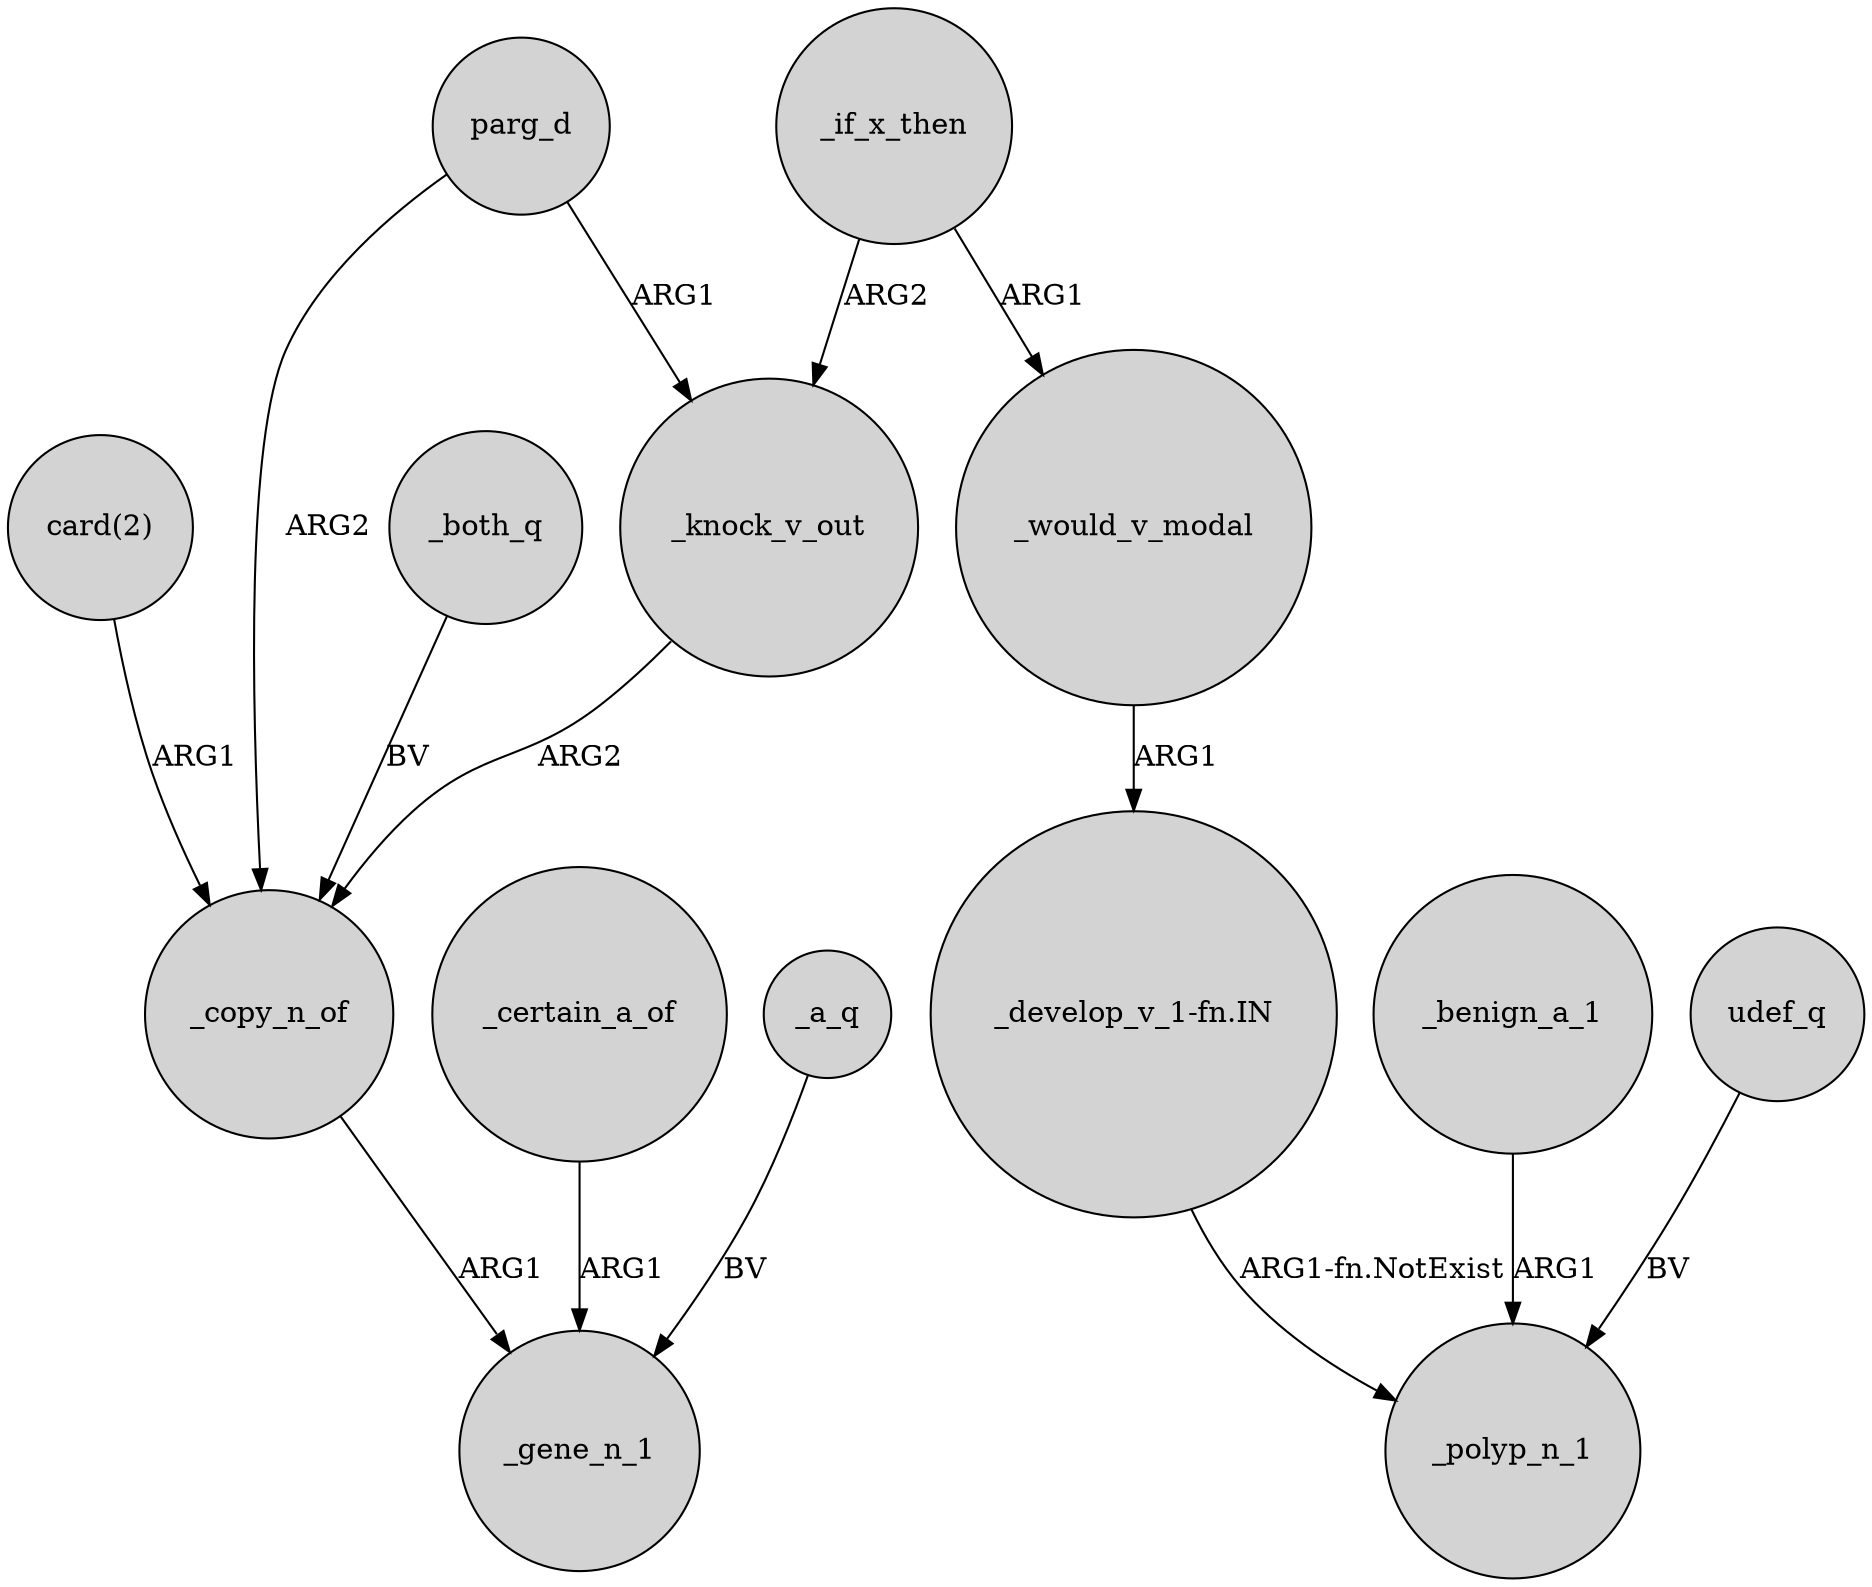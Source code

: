 digraph {
	node [shape=circle style=filled]
	_if_x_then -> _knock_v_out [label=ARG2]
	_knock_v_out -> _copy_n_of [label=ARG2]
	"_develop_v_1-fn.IN" -> _polyp_n_1 [label="ARG1-fn.NotExist"]
	_if_x_then -> _would_v_modal [label=ARG1]
	_benign_a_1 -> _polyp_n_1 [label=ARG1]
	_would_v_modal -> "_develop_v_1-fn.IN" [label=ARG1]
	"card(2)" -> _copy_n_of [label=ARG1]
	parg_d -> _copy_n_of [label=ARG2]
	_certain_a_of -> _gene_n_1 [label=ARG1]
	_a_q -> _gene_n_1 [label=BV]
	_copy_n_of -> _gene_n_1 [label=ARG1]
	parg_d -> _knock_v_out [label=ARG1]
	_both_q -> _copy_n_of [label=BV]
	udef_q -> _polyp_n_1 [label=BV]
}
